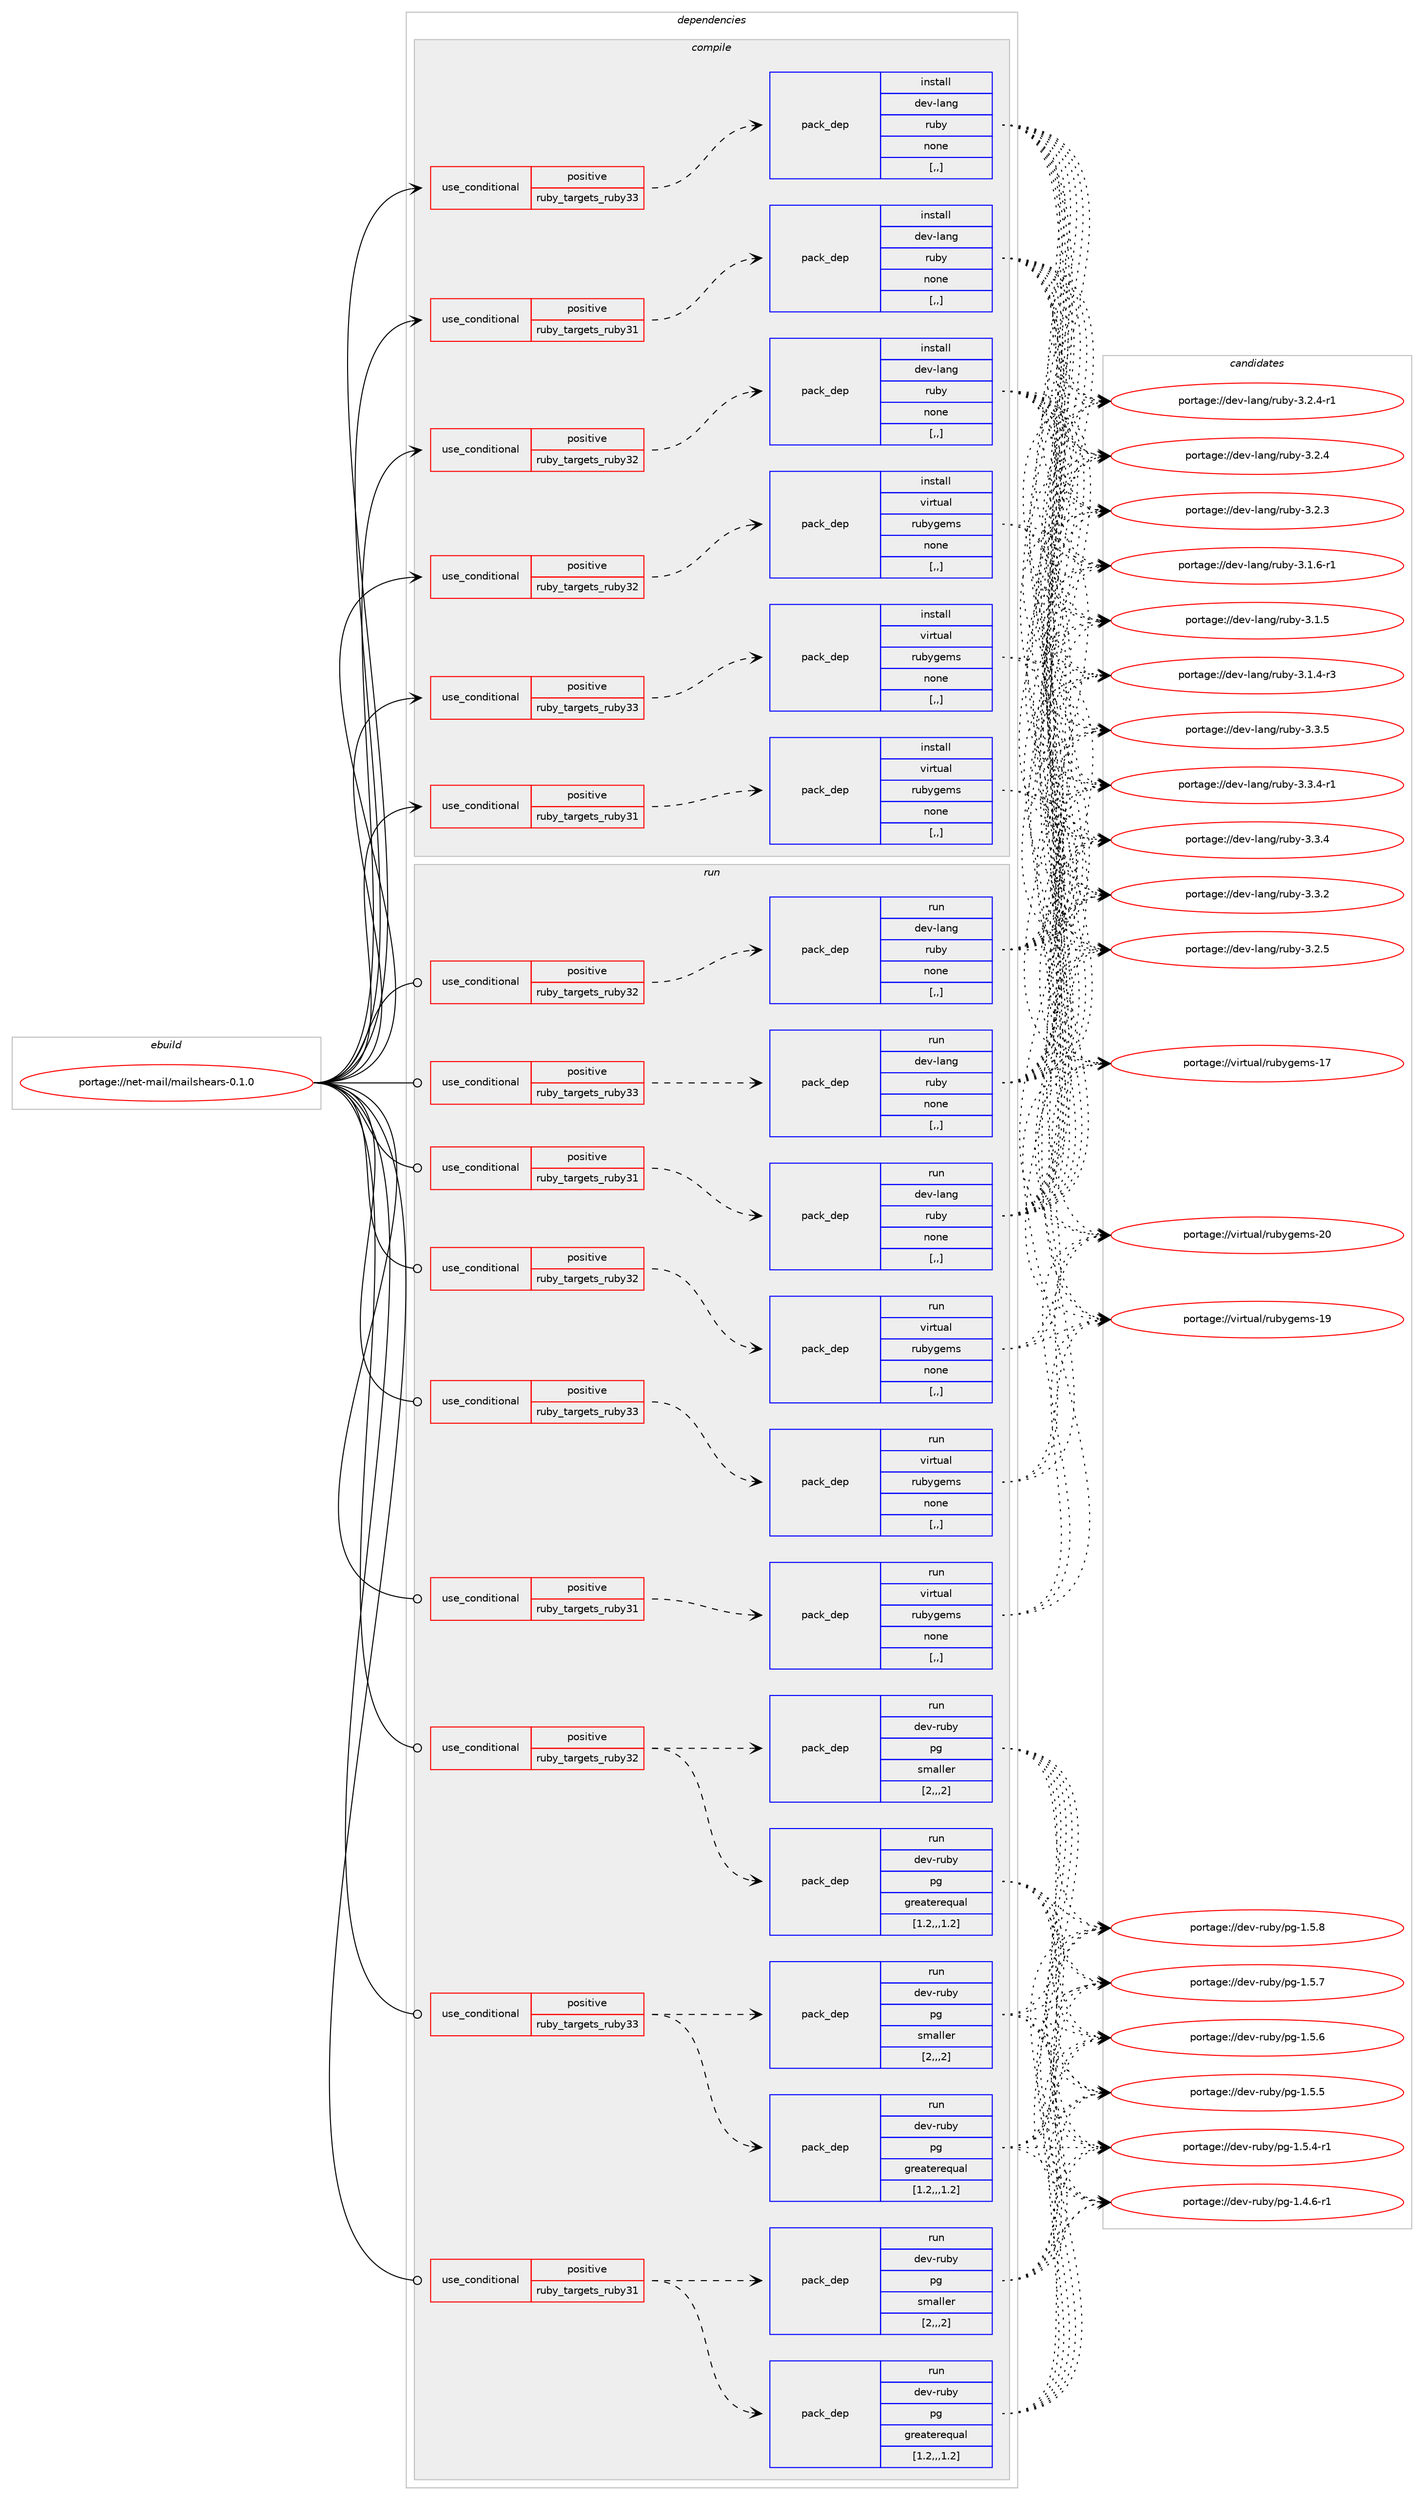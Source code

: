 digraph prolog {

# *************
# Graph options
# *************

newrank=true;
concentrate=true;
compound=true;
graph [rankdir=LR,fontname=Helvetica,fontsize=10,ranksep=1.5];#, ranksep=2.5, nodesep=0.2];
edge  [arrowhead=vee];
node  [fontname=Helvetica,fontsize=10];

# **********
# The ebuild
# **********

subgraph cluster_leftcol {
color=gray;
label=<<i>ebuild</i>>;
id [label="portage://net-mail/mailshears-0.1.0", color=red, width=4, href="../net-mail/mailshears-0.1.0.svg"];
}

# ****************
# The dependencies
# ****************

subgraph cluster_midcol {
color=gray;
label=<<i>dependencies</i>>;
subgraph cluster_compile {
fillcolor="#eeeeee";
style=filled;
label=<<i>compile</i>>;
subgraph cond229613 {
dependency876163 [label=<<TABLE BORDER="0" CELLBORDER="1" CELLSPACING="0" CELLPADDING="4"><TR><TD ROWSPAN="3" CELLPADDING="10">use_conditional</TD></TR><TR><TD>positive</TD></TR><TR><TD>ruby_targets_ruby31</TD></TR></TABLE>>, shape=none, color=red];
subgraph pack640117 {
dependency876164 [label=<<TABLE BORDER="0" CELLBORDER="1" CELLSPACING="0" CELLPADDING="4" WIDTH="220"><TR><TD ROWSPAN="6" CELLPADDING="30">pack_dep</TD></TR><TR><TD WIDTH="110">install</TD></TR><TR><TD>dev-lang</TD></TR><TR><TD>ruby</TD></TR><TR><TD>none</TD></TR><TR><TD>[,,]</TD></TR></TABLE>>, shape=none, color=blue];
}
dependency876163:e -> dependency876164:w [weight=20,style="dashed",arrowhead="vee"];
}
id:e -> dependency876163:w [weight=20,style="solid",arrowhead="vee"];
subgraph cond229614 {
dependency876165 [label=<<TABLE BORDER="0" CELLBORDER="1" CELLSPACING="0" CELLPADDING="4"><TR><TD ROWSPAN="3" CELLPADDING="10">use_conditional</TD></TR><TR><TD>positive</TD></TR><TR><TD>ruby_targets_ruby31</TD></TR></TABLE>>, shape=none, color=red];
subgraph pack640118 {
dependency876166 [label=<<TABLE BORDER="0" CELLBORDER="1" CELLSPACING="0" CELLPADDING="4" WIDTH="220"><TR><TD ROWSPAN="6" CELLPADDING="30">pack_dep</TD></TR><TR><TD WIDTH="110">install</TD></TR><TR><TD>virtual</TD></TR><TR><TD>rubygems</TD></TR><TR><TD>none</TD></TR><TR><TD>[,,]</TD></TR></TABLE>>, shape=none, color=blue];
}
dependency876165:e -> dependency876166:w [weight=20,style="dashed",arrowhead="vee"];
}
id:e -> dependency876165:w [weight=20,style="solid",arrowhead="vee"];
subgraph cond229615 {
dependency876167 [label=<<TABLE BORDER="0" CELLBORDER="1" CELLSPACING="0" CELLPADDING="4"><TR><TD ROWSPAN="3" CELLPADDING="10">use_conditional</TD></TR><TR><TD>positive</TD></TR><TR><TD>ruby_targets_ruby32</TD></TR></TABLE>>, shape=none, color=red];
subgraph pack640119 {
dependency876168 [label=<<TABLE BORDER="0" CELLBORDER="1" CELLSPACING="0" CELLPADDING="4" WIDTH="220"><TR><TD ROWSPAN="6" CELLPADDING="30">pack_dep</TD></TR><TR><TD WIDTH="110">install</TD></TR><TR><TD>dev-lang</TD></TR><TR><TD>ruby</TD></TR><TR><TD>none</TD></TR><TR><TD>[,,]</TD></TR></TABLE>>, shape=none, color=blue];
}
dependency876167:e -> dependency876168:w [weight=20,style="dashed",arrowhead="vee"];
}
id:e -> dependency876167:w [weight=20,style="solid",arrowhead="vee"];
subgraph cond229616 {
dependency876169 [label=<<TABLE BORDER="0" CELLBORDER="1" CELLSPACING="0" CELLPADDING="4"><TR><TD ROWSPAN="3" CELLPADDING="10">use_conditional</TD></TR><TR><TD>positive</TD></TR><TR><TD>ruby_targets_ruby32</TD></TR></TABLE>>, shape=none, color=red];
subgraph pack640120 {
dependency876170 [label=<<TABLE BORDER="0" CELLBORDER="1" CELLSPACING="0" CELLPADDING="4" WIDTH="220"><TR><TD ROWSPAN="6" CELLPADDING="30">pack_dep</TD></TR><TR><TD WIDTH="110">install</TD></TR><TR><TD>virtual</TD></TR><TR><TD>rubygems</TD></TR><TR><TD>none</TD></TR><TR><TD>[,,]</TD></TR></TABLE>>, shape=none, color=blue];
}
dependency876169:e -> dependency876170:w [weight=20,style="dashed",arrowhead="vee"];
}
id:e -> dependency876169:w [weight=20,style="solid",arrowhead="vee"];
subgraph cond229617 {
dependency876171 [label=<<TABLE BORDER="0" CELLBORDER="1" CELLSPACING="0" CELLPADDING="4"><TR><TD ROWSPAN="3" CELLPADDING="10">use_conditional</TD></TR><TR><TD>positive</TD></TR><TR><TD>ruby_targets_ruby33</TD></TR></TABLE>>, shape=none, color=red];
subgraph pack640121 {
dependency876172 [label=<<TABLE BORDER="0" CELLBORDER="1" CELLSPACING="0" CELLPADDING="4" WIDTH="220"><TR><TD ROWSPAN="6" CELLPADDING="30">pack_dep</TD></TR><TR><TD WIDTH="110">install</TD></TR><TR><TD>dev-lang</TD></TR><TR><TD>ruby</TD></TR><TR><TD>none</TD></TR><TR><TD>[,,]</TD></TR></TABLE>>, shape=none, color=blue];
}
dependency876171:e -> dependency876172:w [weight=20,style="dashed",arrowhead="vee"];
}
id:e -> dependency876171:w [weight=20,style="solid",arrowhead="vee"];
subgraph cond229618 {
dependency876173 [label=<<TABLE BORDER="0" CELLBORDER="1" CELLSPACING="0" CELLPADDING="4"><TR><TD ROWSPAN="3" CELLPADDING="10">use_conditional</TD></TR><TR><TD>positive</TD></TR><TR><TD>ruby_targets_ruby33</TD></TR></TABLE>>, shape=none, color=red];
subgraph pack640122 {
dependency876174 [label=<<TABLE BORDER="0" CELLBORDER="1" CELLSPACING="0" CELLPADDING="4" WIDTH="220"><TR><TD ROWSPAN="6" CELLPADDING="30">pack_dep</TD></TR><TR><TD WIDTH="110">install</TD></TR><TR><TD>virtual</TD></TR><TR><TD>rubygems</TD></TR><TR><TD>none</TD></TR><TR><TD>[,,]</TD></TR></TABLE>>, shape=none, color=blue];
}
dependency876173:e -> dependency876174:w [weight=20,style="dashed",arrowhead="vee"];
}
id:e -> dependency876173:w [weight=20,style="solid",arrowhead="vee"];
}
subgraph cluster_compileandrun {
fillcolor="#eeeeee";
style=filled;
label=<<i>compile and run</i>>;
}
subgraph cluster_run {
fillcolor="#eeeeee";
style=filled;
label=<<i>run</i>>;
subgraph cond229619 {
dependency876175 [label=<<TABLE BORDER="0" CELLBORDER="1" CELLSPACING="0" CELLPADDING="4"><TR><TD ROWSPAN="3" CELLPADDING="10">use_conditional</TD></TR><TR><TD>positive</TD></TR><TR><TD>ruby_targets_ruby31</TD></TR></TABLE>>, shape=none, color=red];
subgraph pack640123 {
dependency876176 [label=<<TABLE BORDER="0" CELLBORDER="1" CELLSPACING="0" CELLPADDING="4" WIDTH="220"><TR><TD ROWSPAN="6" CELLPADDING="30">pack_dep</TD></TR><TR><TD WIDTH="110">run</TD></TR><TR><TD>dev-lang</TD></TR><TR><TD>ruby</TD></TR><TR><TD>none</TD></TR><TR><TD>[,,]</TD></TR></TABLE>>, shape=none, color=blue];
}
dependency876175:e -> dependency876176:w [weight=20,style="dashed",arrowhead="vee"];
}
id:e -> dependency876175:w [weight=20,style="solid",arrowhead="odot"];
subgraph cond229620 {
dependency876177 [label=<<TABLE BORDER="0" CELLBORDER="1" CELLSPACING="0" CELLPADDING="4"><TR><TD ROWSPAN="3" CELLPADDING="10">use_conditional</TD></TR><TR><TD>positive</TD></TR><TR><TD>ruby_targets_ruby31</TD></TR></TABLE>>, shape=none, color=red];
subgraph pack640124 {
dependency876178 [label=<<TABLE BORDER="0" CELLBORDER="1" CELLSPACING="0" CELLPADDING="4" WIDTH="220"><TR><TD ROWSPAN="6" CELLPADDING="30">pack_dep</TD></TR><TR><TD WIDTH="110">run</TD></TR><TR><TD>dev-ruby</TD></TR><TR><TD>pg</TD></TR><TR><TD>greaterequal</TD></TR><TR><TD>[1.2,,,1.2]</TD></TR></TABLE>>, shape=none, color=blue];
}
dependency876177:e -> dependency876178:w [weight=20,style="dashed",arrowhead="vee"];
subgraph pack640125 {
dependency876179 [label=<<TABLE BORDER="0" CELLBORDER="1" CELLSPACING="0" CELLPADDING="4" WIDTH="220"><TR><TD ROWSPAN="6" CELLPADDING="30">pack_dep</TD></TR><TR><TD WIDTH="110">run</TD></TR><TR><TD>dev-ruby</TD></TR><TR><TD>pg</TD></TR><TR><TD>smaller</TD></TR><TR><TD>[2,,,2]</TD></TR></TABLE>>, shape=none, color=blue];
}
dependency876177:e -> dependency876179:w [weight=20,style="dashed",arrowhead="vee"];
}
id:e -> dependency876177:w [weight=20,style="solid",arrowhead="odot"];
subgraph cond229621 {
dependency876180 [label=<<TABLE BORDER="0" CELLBORDER="1" CELLSPACING="0" CELLPADDING="4"><TR><TD ROWSPAN="3" CELLPADDING="10">use_conditional</TD></TR><TR><TD>positive</TD></TR><TR><TD>ruby_targets_ruby31</TD></TR></TABLE>>, shape=none, color=red];
subgraph pack640126 {
dependency876181 [label=<<TABLE BORDER="0" CELLBORDER="1" CELLSPACING="0" CELLPADDING="4" WIDTH="220"><TR><TD ROWSPAN="6" CELLPADDING="30">pack_dep</TD></TR><TR><TD WIDTH="110">run</TD></TR><TR><TD>virtual</TD></TR><TR><TD>rubygems</TD></TR><TR><TD>none</TD></TR><TR><TD>[,,]</TD></TR></TABLE>>, shape=none, color=blue];
}
dependency876180:e -> dependency876181:w [weight=20,style="dashed",arrowhead="vee"];
}
id:e -> dependency876180:w [weight=20,style="solid",arrowhead="odot"];
subgraph cond229622 {
dependency876182 [label=<<TABLE BORDER="0" CELLBORDER="1" CELLSPACING="0" CELLPADDING="4"><TR><TD ROWSPAN="3" CELLPADDING="10">use_conditional</TD></TR><TR><TD>positive</TD></TR><TR><TD>ruby_targets_ruby32</TD></TR></TABLE>>, shape=none, color=red];
subgraph pack640127 {
dependency876183 [label=<<TABLE BORDER="0" CELLBORDER="1" CELLSPACING="0" CELLPADDING="4" WIDTH="220"><TR><TD ROWSPAN="6" CELLPADDING="30">pack_dep</TD></TR><TR><TD WIDTH="110">run</TD></TR><TR><TD>dev-lang</TD></TR><TR><TD>ruby</TD></TR><TR><TD>none</TD></TR><TR><TD>[,,]</TD></TR></TABLE>>, shape=none, color=blue];
}
dependency876182:e -> dependency876183:w [weight=20,style="dashed",arrowhead="vee"];
}
id:e -> dependency876182:w [weight=20,style="solid",arrowhead="odot"];
subgraph cond229623 {
dependency876184 [label=<<TABLE BORDER="0" CELLBORDER="1" CELLSPACING="0" CELLPADDING="4"><TR><TD ROWSPAN="3" CELLPADDING="10">use_conditional</TD></TR><TR><TD>positive</TD></TR><TR><TD>ruby_targets_ruby32</TD></TR></TABLE>>, shape=none, color=red];
subgraph pack640128 {
dependency876185 [label=<<TABLE BORDER="0" CELLBORDER="1" CELLSPACING="0" CELLPADDING="4" WIDTH="220"><TR><TD ROWSPAN="6" CELLPADDING="30">pack_dep</TD></TR><TR><TD WIDTH="110">run</TD></TR><TR><TD>dev-ruby</TD></TR><TR><TD>pg</TD></TR><TR><TD>greaterequal</TD></TR><TR><TD>[1.2,,,1.2]</TD></TR></TABLE>>, shape=none, color=blue];
}
dependency876184:e -> dependency876185:w [weight=20,style="dashed",arrowhead="vee"];
subgraph pack640129 {
dependency876186 [label=<<TABLE BORDER="0" CELLBORDER="1" CELLSPACING="0" CELLPADDING="4" WIDTH="220"><TR><TD ROWSPAN="6" CELLPADDING="30">pack_dep</TD></TR><TR><TD WIDTH="110">run</TD></TR><TR><TD>dev-ruby</TD></TR><TR><TD>pg</TD></TR><TR><TD>smaller</TD></TR><TR><TD>[2,,,2]</TD></TR></TABLE>>, shape=none, color=blue];
}
dependency876184:e -> dependency876186:w [weight=20,style="dashed",arrowhead="vee"];
}
id:e -> dependency876184:w [weight=20,style="solid",arrowhead="odot"];
subgraph cond229624 {
dependency876187 [label=<<TABLE BORDER="0" CELLBORDER="1" CELLSPACING="0" CELLPADDING="4"><TR><TD ROWSPAN="3" CELLPADDING="10">use_conditional</TD></TR><TR><TD>positive</TD></TR><TR><TD>ruby_targets_ruby32</TD></TR></TABLE>>, shape=none, color=red];
subgraph pack640130 {
dependency876188 [label=<<TABLE BORDER="0" CELLBORDER="1" CELLSPACING="0" CELLPADDING="4" WIDTH="220"><TR><TD ROWSPAN="6" CELLPADDING="30">pack_dep</TD></TR><TR><TD WIDTH="110">run</TD></TR><TR><TD>virtual</TD></TR><TR><TD>rubygems</TD></TR><TR><TD>none</TD></TR><TR><TD>[,,]</TD></TR></TABLE>>, shape=none, color=blue];
}
dependency876187:e -> dependency876188:w [weight=20,style="dashed",arrowhead="vee"];
}
id:e -> dependency876187:w [weight=20,style="solid",arrowhead="odot"];
subgraph cond229625 {
dependency876189 [label=<<TABLE BORDER="0" CELLBORDER="1" CELLSPACING="0" CELLPADDING="4"><TR><TD ROWSPAN="3" CELLPADDING="10">use_conditional</TD></TR><TR><TD>positive</TD></TR><TR><TD>ruby_targets_ruby33</TD></TR></TABLE>>, shape=none, color=red];
subgraph pack640131 {
dependency876190 [label=<<TABLE BORDER="0" CELLBORDER="1" CELLSPACING="0" CELLPADDING="4" WIDTH="220"><TR><TD ROWSPAN="6" CELLPADDING="30">pack_dep</TD></TR><TR><TD WIDTH="110">run</TD></TR><TR><TD>dev-lang</TD></TR><TR><TD>ruby</TD></TR><TR><TD>none</TD></TR><TR><TD>[,,]</TD></TR></TABLE>>, shape=none, color=blue];
}
dependency876189:e -> dependency876190:w [weight=20,style="dashed",arrowhead="vee"];
}
id:e -> dependency876189:w [weight=20,style="solid",arrowhead="odot"];
subgraph cond229626 {
dependency876191 [label=<<TABLE BORDER="0" CELLBORDER="1" CELLSPACING="0" CELLPADDING="4"><TR><TD ROWSPAN="3" CELLPADDING="10">use_conditional</TD></TR><TR><TD>positive</TD></TR><TR><TD>ruby_targets_ruby33</TD></TR></TABLE>>, shape=none, color=red];
subgraph pack640132 {
dependency876192 [label=<<TABLE BORDER="0" CELLBORDER="1" CELLSPACING="0" CELLPADDING="4" WIDTH="220"><TR><TD ROWSPAN="6" CELLPADDING="30">pack_dep</TD></TR><TR><TD WIDTH="110">run</TD></TR><TR><TD>dev-ruby</TD></TR><TR><TD>pg</TD></TR><TR><TD>greaterequal</TD></TR><TR><TD>[1.2,,,1.2]</TD></TR></TABLE>>, shape=none, color=blue];
}
dependency876191:e -> dependency876192:w [weight=20,style="dashed",arrowhead="vee"];
subgraph pack640133 {
dependency876193 [label=<<TABLE BORDER="0" CELLBORDER="1" CELLSPACING="0" CELLPADDING="4" WIDTH="220"><TR><TD ROWSPAN="6" CELLPADDING="30">pack_dep</TD></TR><TR><TD WIDTH="110">run</TD></TR><TR><TD>dev-ruby</TD></TR><TR><TD>pg</TD></TR><TR><TD>smaller</TD></TR><TR><TD>[2,,,2]</TD></TR></TABLE>>, shape=none, color=blue];
}
dependency876191:e -> dependency876193:w [weight=20,style="dashed",arrowhead="vee"];
}
id:e -> dependency876191:w [weight=20,style="solid",arrowhead="odot"];
subgraph cond229627 {
dependency876194 [label=<<TABLE BORDER="0" CELLBORDER="1" CELLSPACING="0" CELLPADDING="4"><TR><TD ROWSPAN="3" CELLPADDING="10">use_conditional</TD></TR><TR><TD>positive</TD></TR><TR><TD>ruby_targets_ruby33</TD></TR></TABLE>>, shape=none, color=red];
subgraph pack640134 {
dependency876195 [label=<<TABLE BORDER="0" CELLBORDER="1" CELLSPACING="0" CELLPADDING="4" WIDTH="220"><TR><TD ROWSPAN="6" CELLPADDING="30">pack_dep</TD></TR><TR><TD WIDTH="110">run</TD></TR><TR><TD>virtual</TD></TR><TR><TD>rubygems</TD></TR><TR><TD>none</TD></TR><TR><TD>[,,]</TD></TR></TABLE>>, shape=none, color=blue];
}
dependency876194:e -> dependency876195:w [weight=20,style="dashed",arrowhead="vee"];
}
id:e -> dependency876194:w [weight=20,style="solid",arrowhead="odot"];
}
}

# **************
# The candidates
# **************

subgraph cluster_choices {
rank=same;
color=gray;
label=<<i>candidates</i>>;

subgraph choice640117 {
color=black;
nodesep=1;
choice10010111845108971101034711411798121455146514653 [label="portage://dev-lang/ruby-3.3.5", color=red, width=4,href="../dev-lang/ruby-3.3.5.svg"];
choice100101118451089711010347114117981214551465146524511449 [label="portage://dev-lang/ruby-3.3.4-r1", color=red, width=4,href="../dev-lang/ruby-3.3.4-r1.svg"];
choice10010111845108971101034711411798121455146514652 [label="portage://dev-lang/ruby-3.3.4", color=red, width=4,href="../dev-lang/ruby-3.3.4.svg"];
choice10010111845108971101034711411798121455146514650 [label="portage://dev-lang/ruby-3.3.2", color=red, width=4,href="../dev-lang/ruby-3.3.2.svg"];
choice10010111845108971101034711411798121455146504653 [label="portage://dev-lang/ruby-3.2.5", color=red, width=4,href="../dev-lang/ruby-3.2.5.svg"];
choice100101118451089711010347114117981214551465046524511449 [label="portage://dev-lang/ruby-3.2.4-r1", color=red, width=4,href="../dev-lang/ruby-3.2.4-r1.svg"];
choice10010111845108971101034711411798121455146504652 [label="portage://dev-lang/ruby-3.2.4", color=red, width=4,href="../dev-lang/ruby-3.2.4.svg"];
choice10010111845108971101034711411798121455146504651 [label="portage://dev-lang/ruby-3.2.3", color=red, width=4,href="../dev-lang/ruby-3.2.3.svg"];
choice100101118451089711010347114117981214551464946544511449 [label="portage://dev-lang/ruby-3.1.6-r1", color=red, width=4,href="../dev-lang/ruby-3.1.6-r1.svg"];
choice10010111845108971101034711411798121455146494653 [label="portage://dev-lang/ruby-3.1.5", color=red, width=4,href="../dev-lang/ruby-3.1.5.svg"];
choice100101118451089711010347114117981214551464946524511451 [label="portage://dev-lang/ruby-3.1.4-r3", color=red, width=4,href="../dev-lang/ruby-3.1.4-r3.svg"];
dependency876164:e -> choice10010111845108971101034711411798121455146514653:w [style=dotted,weight="100"];
dependency876164:e -> choice100101118451089711010347114117981214551465146524511449:w [style=dotted,weight="100"];
dependency876164:e -> choice10010111845108971101034711411798121455146514652:w [style=dotted,weight="100"];
dependency876164:e -> choice10010111845108971101034711411798121455146514650:w [style=dotted,weight="100"];
dependency876164:e -> choice10010111845108971101034711411798121455146504653:w [style=dotted,weight="100"];
dependency876164:e -> choice100101118451089711010347114117981214551465046524511449:w [style=dotted,weight="100"];
dependency876164:e -> choice10010111845108971101034711411798121455146504652:w [style=dotted,weight="100"];
dependency876164:e -> choice10010111845108971101034711411798121455146504651:w [style=dotted,weight="100"];
dependency876164:e -> choice100101118451089711010347114117981214551464946544511449:w [style=dotted,weight="100"];
dependency876164:e -> choice10010111845108971101034711411798121455146494653:w [style=dotted,weight="100"];
dependency876164:e -> choice100101118451089711010347114117981214551464946524511451:w [style=dotted,weight="100"];
}
subgraph choice640118 {
color=black;
nodesep=1;
choice118105114116117971084711411798121103101109115455048 [label="portage://virtual/rubygems-20", color=red, width=4,href="../virtual/rubygems-20.svg"];
choice118105114116117971084711411798121103101109115454957 [label="portage://virtual/rubygems-19", color=red, width=4,href="../virtual/rubygems-19.svg"];
choice118105114116117971084711411798121103101109115454955 [label="portage://virtual/rubygems-17", color=red, width=4,href="../virtual/rubygems-17.svg"];
dependency876166:e -> choice118105114116117971084711411798121103101109115455048:w [style=dotted,weight="100"];
dependency876166:e -> choice118105114116117971084711411798121103101109115454957:w [style=dotted,weight="100"];
dependency876166:e -> choice118105114116117971084711411798121103101109115454955:w [style=dotted,weight="100"];
}
subgraph choice640119 {
color=black;
nodesep=1;
choice10010111845108971101034711411798121455146514653 [label="portage://dev-lang/ruby-3.3.5", color=red, width=4,href="../dev-lang/ruby-3.3.5.svg"];
choice100101118451089711010347114117981214551465146524511449 [label="portage://dev-lang/ruby-3.3.4-r1", color=red, width=4,href="../dev-lang/ruby-3.3.4-r1.svg"];
choice10010111845108971101034711411798121455146514652 [label="portage://dev-lang/ruby-3.3.4", color=red, width=4,href="../dev-lang/ruby-3.3.4.svg"];
choice10010111845108971101034711411798121455146514650 [label="portage://dev-lang/ruby-3.3.2", color=red, width=4,href="../dev-lang/ruby-3.3.2.svg"];
choice10010111845108971101034711411798121455146504653 [label="portage://dev-lang/ruby-3.2.5", color=red, width=4,href="../dev-lang/ruby-3.2.5.svg"];
choice100101118451089711010347114117981214551465046524511449 [label="portage://dev-lang/ruby-3.2.4-r1", color=red, width=4,href="../dev-lang/ruby-3.2.4-r1.svg"];
choice10010111845108971101034711411798121455146504652 [label="portage://dev-lang/ruby-3.2.4", color=red, width=4,href="../dev-lang/ruby-3.2.4.svg"];
choice10010111845108971101034711411798121455146504651 [label="portage://dev-lang/ruby-3.2.3", color=red, width=4,href="../dev-lang/ruby-3.2.3.svg"];
choice100101118451089711010347114117981214551464946544511449 [label="portage://dev-lang/ruby-3.1.6-r1", color=red, width=4,href="../dev-lang/ruby-3.1.6-r1.svg"];
choice10010111845108971101034711411798121455146494653 [label="portage://dev-lang/ruby-3.1.5", color=red, width=4,href="../dev-lang/ruby-3.1.5.svg"];
choice100101118451089711010347114117981214551464946524511451 [label="portage://dev-lang/ruby-3.1.4-r3", color=red, width=4,href="../dev-lang/ruby-3.1.4-r3.svg"];
dependency876168:e -> choice10010111845108971101034711411798121455146514653:w [style=dotted,weight="100"];
dependency876168:e -> choice100101118451089711010347114117981214551465146524511449:w [style=dotted,weight="100"];
dependency876168:e -> choice10010111845108971101034711411798121455146514652:w [style=dotted,weight="100"];
dependency876168:e -> choice10010111845108971101034711411798121455146514650:w [style=dotted,weight="100"];
dependency876168:e -> choice10010111845108971101034711411798121455146504653:w [style=dotted,weight="100"];
dependency876168:e -> choice100101118451089711010347114117981214551465046524511449:w [style=dotted,weight="100"];
dependency876168:e -> choice10010111845108971101034711411798121455146504652:w [style=dotted,weight="100"];
dependency876168:e -> choice10010111845108971101034711411798121455146504651:w [style=dotted,weight="100"];
dependency876168:e -> choice100101118451089711010347114117981214551464946544511449:w [style=dotted,weight="100"];
dependency876168:e -> choice10010111845108971101034711411798121455146494653:w [style=dotted,weight="100"];
dependency876168:e -> choice100101118451089711010347114117981214551464946524511451:w [style=dotted,weight="100"];
}
subgraph choice640120 {
color=black;
nodesep=1;
choice118105114116117971084711411798121103101109115455048 [label="portage://virtual/rubygems-20", color=red, width=4,href="../virtual/rubygems-20.svg"];
choice118105114116117971084711411798121103101109115454957 [label="portage://virtual/rubygems-19", color=red, width=4,href="../virtual/rubygems-19.svg"];
choice118105114116117971084711411798121103101109115454955 [label="portage://virtual/rubygems-17", color=red, width=4,href="../virtual/rubygems-17.svg"];
dependency876170:e -> choice118105114116117971084711411798121103101109115455048:w [style=dotted,weight="100"];
dependency876170:e -> choice118105114116117971084711411798121103101109115454957:w [style=dotted,weight="100"];
dependency876170:e -> choice118105114116117971084711411798121103101109115454955:w [style=dotted,weight="100"];
}
subgraph choice640121 {
color=black;
nodesep=1;
choice10010111845108971101034711411798121455146514653 [label="portage://dev-lang/ruby-3.3.5", color=red, width=4,href="../dev-lang/ruby-3.3.5.svg"];
choice100101118451089711010347114117981214551465146524511449 [label="portage://dev-lang/ruby-3.3.4-r1", color=red, width=4,href="../dev-lang/ruby-3.3.4-r1.svg"];
choice10010111845108971101034711411798121455146514652 [label="portage://dev-lang/ruby-3.3.4", color=red, width=4,href="../dev-lang/ruby-3.3.4.svg"];
choice10010111845108971101034711411798121455146514650 [label="portage://dev-lang/ruby-3.3.2", color=red, width=4,href="../dev-lang/ruby-3.3.2.svg"];
choice10010111845108971101034711411798121455146504653 [label="portage://dev-lang/ruby-3.2.5", color=red, width=4,href="../dev-lang/ruby-3.2.5.svg"];
choice100101118451089711010347114117981214551465046524511449 [label="portage://dev-lang/ruby-3.2.4-r1", color=red, width=4,href="../dev-lang/ruby-3.2.4-r1.svg"];
choice10010111845108971101034711411798121455146504652 [label="portage://dev-lang/ruby-3.2.4", color=red, width=4,href="../dev-lang/ruby-3.2.4.svg"];
choice10010111845108971101034711411798121455146504651 [label="portage://dev-lang/ruby-3.2.3", color=red, width=4,href="../dev-lang/ruby-3.2.3.svg"];
choice100101118451089711010347114117981214551464946544511449 [label="portage://dev-lang/ruby-3.1.6-r1", color=red, width=4,href="../dev-lang/ruby-3.1.6-r1.svg"];
choice10010111845108971101034711411798121455146494653 [label="portage://dev-lang/ruby-3.1.5", color=red, width=4,href="../dev-lang/ruby-3.1.5.svg"];
choice100101118451089711010347114117981214551464946524511451 [label="portage://dev-lang/ruby-3.1.4-r3", color=red, width=4,href="../dev-lang/ruby-3.1.4-r3.svg"];
dependency876172:e -> choice10010111845108971101034711411798121455146514653:w [style=dotted,weight="100"];
dependency876172:e -> choice100101118451089711010347114117981214551465146524511449:w [style=dotted,weight="100"];
dependency876172:e -> choice10010111845108971101034711411798121455146514652:w [style=dotted,weight="100"];
dependency876172:e -> choice10010111845108971101034711411798121455146514650:w [style=dotted,weight="100"];
dependency876172:e -> choice10010111845108971101034711411798121455146504653:w [style=dotted,weight="100"];
dependency876172:e -> choice100101118451089711010347114117981214551465046524511449:w [style=dotted,weight="100"];
dependency876172:e -> choice10010111845108971101034711411798121455146504652:w [style=dotted,weight="100"];
dependency876172:e -> choice10010111845108971101034711411798121455146504651:w [style=dotted,weight="100"];
dependency876172:e -> choice100101118451089711010347114117981214551464946544511449:w [style=dotted,weight="100"];
dependency876172:e -> choice10010111845108971101034711411798121455146494653:w [style=dotted,weight="100"];
dependency876172:e -> choice100101118451089711010347114117981214551464946524511451:w [style=dotted,weight="100"];
}
subgraph choice640122 {
color=black;
nodesep=1;
choice118105114116117971084711411798121103101109115455048 [label="portage://virtual/rubygems-20", color=red, width=4,href="../virtual/rubygems-20.svg"];
choice118105114116117971084711411798121103101109115454957 [label="portage://virtual/rubygems-19", color=red, width=4,href="../virtual/rubygems-19.svg"];
choice118105114116117971084711411798121103101109115454955 [label="portage://virtual/rubygems-17", color=red, width=4,href="../virtual/rubygems-17.svg"];
dependency876174:e -> choice118105114116117971084711411798121103101109115455048:w [style=dotted,weight="100"];
dependency876174:e -> choice118105114116117971084711411798121103101109115454957:w [style=dotted,weight="100"];
dependency876174:e -> choice118105114116117971084711411798121103101109115454955:w [style=dotted,weight="100"];
}
subgraph choice640123 {
color=black;
nodesep=1;
choice10010111845108971101034711411798121455146514653 [label="portage://dev-lang/ruby-3.3.5", color=red, width=4,href="../dev-lang/ruby-3.3.5.svg"];
choice100101118451089711010347114117981214551465146524511449 [label="portage://dev-lang/ruby-3.3.4-r1", color=red, width=4,href="../dev-lang/ruby-3.3.4-r1.svg"];
choice10010111845108971101034711411798121455146514652 [label="portage://dev-lang/ruby-3.3.4", color=red, width=4,href="../dev-lang/ruby-3.3.4.svg"];
choice10010111845108971101034711411798121455146514650 [label="portage://dev-lang/ruby-3.3.2", color=red, width=4,href="../dev-lang/ruby-3.3.2.svg"];
choice10010111845108971101034711411798121455146504653 [label="portage://dev-lang/ruby-3.2.5", color=red, width=4,href="../dev-lang/ruby-3.2.5.svg"];
choice100101118451089711010347114117981214551465046524511449 [label="portage://dev-lang/ruby-3.2.4-r1", color=red, width=4,href="../dev-lang/ruby-3.2.4-r1.svg"];
choice10010111845108971101034711411798121455146504652 [label="portage://dev-lang/ruby-3.2.4", color=red, width=4,href="../dev-lang/ruby-3.2.4.svg"];
choice10010111845108971101034711411798121455146504651 [label="portage://dev-lang/ruby-3.2.3", color=red, width=4,href="../dev-lang/ruby-3.2.3.svg"];
choice100101118451089711010347114117981214551464946544511449 [label="portage://dev-lang/ruby-3.1.6-r1", color=red, width=4,href="../dev-lang/ruby-3.1.6-r1.svg"];
choice10010111845108971101034711411798121455146494653 [label="portage://dev-lang/ruby-3.1.5", color=red, width=4,href="../dev-lang/ruby-3.1.5.svg"];
choice100101118451089711010347114117981214551464946524511451 [label="portage://dev-lang/ruby-3.1.4-r3", color=red, width=4,href="../dev-lang/ruby-3.1.4-r3.svg"];
dependency876176:e -> choice10010111845108971101034711411798121455146514653:w [style=dotted,weight="100"];
dependency876176:e -> choice100101118451089711010347114117981214551465146524511449:w [style=dotted,weight="100"];
dependency876176:e -> choice10010111845108971101034711411798121455146514652:w [style=dotted,weight="100"];
dependency876176:e -> choice10010111845108971101034711411798121455146514650:w [style=dotted,weight="100"];
dependency876176:e -> choice10010111845108971101034711411798121455146504653:w [style=dotted,weight="100"];
dependency876176:e -> choice100101118451089711010347114117981214551465046524511449:w [style=dotted,weight="100"];
dependency876176:e -> choice10010111845108971101034711411798121455146504652:w [style=dotted,weight="100"];
dependency876176:e -> choice10010111845108971101034711411798121455146504651:w [style=dotted,weight="100"];
dependency876176:e -> choice100101118451089711010347114117981214551464946544511449:w [style=dotted,weight="100"];
dependency876176:e -> choice10010111845108971101034711411798121455146494653:w [style=dotted,weight="100"];
dependency876176:e -> choice100101118451089711010347114117981214551464946524511451:w [style=dotted,weight="100"];
}
subgraph choice640124 {
color=black;
nodesep=1;
choice100101118451141179812147112103454946534656 [label="portage://dev-ruby/pg-1.5.8", color=red, width=4,href="../dev-ruby/pg-1.5.8.svg"];
choice100101118451141179812147112103454946534655 [label="portage://dev-ruby/pg-1.5.7", color=red, width=4,href="../dev-ruby/pg-1.5.7.svg"];
choice100101118451141179812147112103454946534654 [label="portage://dev-ruby/pg-1.5.6", color=red, width=4,href="../dev-ruby/pg-1.5.6.svg"];
choice100101118451141179812147112103454946534653 [label="portage://dev-ruby/pg-1.5.5", color=red, width=4,href="../dev-ruby/pg-1.5.5.svg"];
choice1001011184511411798121471121034549465346524511449 [label="portage://dev-ruby/pg-1.5.4-r1", color=red, width=4,href="../dev-ruby/pg-1.5.4-r1.svg"];
choice1001011184511411798121471121034549465246544511449 [label="portage://dev-ruby/pg-1.4.6-r1", color=red, width=4,href="../dev-ruby/pg-1.4.6-r1.svg"];
dependency876178:e -> choice100101118451141179812147112103454946534656:w [style=dotted,weight="100"];
dependency876178:e -> choice100101118451141179812147112103454946534655:w [style=dotted,weight="100"];
dependency876178:e -> choice100101118451141179812147112103454946534654:w [style=dotted,weight="100"];
dependency876178:e -> choice100101118451141179812147112103454946534653:w [style=dotted,weight="100"];
dependency876178:e -> choice1001011184511411798121471121034549465346524511449:w [style=dotted,weight="100"];
dependency876178:e -> choice1001011184511411798121471121034549465246544511449:w [style=dotted,weight="100"];
}
subgraph choice640125 {
color=black;
nodesep=1;
choice100101118451141179812147112103454946534656 [label="portage://dev-ruby/pg-1.5.8", color=red, width=4,href="../dev-ruby/pg-1.5.8.svg"];
choice100101118451141179812147112103454946534655 [label="portage://dev-ruby/pg-1.5.7", color=red, width=4,href="../dev-ruby/pg-1.5.7.svg"];
choice100101118451141179812147112103454946534654 [label="portage://dev-ruby/pg-1.5.6", color=red, width=4,href="../dev-ruby/pg-1.5.6.svg"];
choice100101118451141179812147112103454946534653 [label="portage://dev-ruby/pg-1.5.5", color=red, width=4,href="../dev-ruby/pg-1.5.5.svg"];
choice1001011184511411798121471121034549465346524511449 [label="portage://dev-ruby/pg-1.5.4-r1", color=red, width=4,href="../dev-ruby/pg-1.5.4-r1.svg"];
choice1001011184511411798121471121034549465246544511449 [label="portage://dev-ruby/pg-1.4.6-r1", color=red, width=4,href="../dev-ruby/pg-1.4.6-r1.svg"];
dependency876179:e -> choice100101118451141179812147112103454946534656:w [style=dotted,weight="100"];
dependency876179:e -> choice100101118451141179812147112103454946534655:w [style=dotted,weight="100"];
dependency876179:e -> choice100101118451141179812147112103454946534654:w [style=dotted,weight="100"];
dependency876179:e -> choice100101118451141179812147112103454946534653:w [style=dotted,weight="100"];
dependency876179:e -> choice1001011184511411798121471121034549465346524511449:w [style=dotted,weight="100"];
dependency876179:e -> choice1001011184511411798121471121034549465246544511449:w [style=dotted,weight="100"];
}
subgraph choice640126 {
color=black;
nodesep=1;
choice118105114116117971084711411798121103101109115455048 [label="portage://virtual/rubygems-20", color=red, width=4,href="../virtual/rubygems-20.svg"];
choice118105114116117971084711411798121103101109115454957 [label="portage://virtual/rubygems-19", color=red, width=4,href="../virtual/rubygems-19.svg"];
choice118105114116117971084711411798121103101109115454955 [label="portage://virtual/rubygems-17", color=red, width=4,href="../virtual/rubygems-17.svg"];
dependency876181:e -> choice118105114116117971084711411798121103101109115455048:w [style=dotted,weight="100"];
dependency876181:e -> choice118105114116117971084711411798121103101109115454957:w [style=dotted,weight="100"];
dependency876181:e -> choice118105114116117971084711411798121103101109115454955:w [style=dotted,weight="100"];
}
subgraph choice640127 {
color=black;
nodesep=1;
choice10010111845108971101034711411798121455146514653 [label="portage://dev-lang/ruby-3.3.5", color=red, width=4,href="../dev-lang/ruby-3.3.5.svg"];
choice100101118451089711010347114117981214551465146524511449 [label="portage://dev-lang/ruby-3.3.4-r1", color=red, width=4,href="../dev-lang/ruby-3.3.4-r1.svg"];
choice10010111845108971101034711411798121455146514652 [label="portage://dev-lang/ruby-3.3.4", color=red, width=4,href="../dev-lang/ruby-3.3.4.svg"];
choice10010111845108971101034711411798121455146514650 [label="portage://dev-lang/ruby-3.3.2", color=red, width=4,href="../dev-lang/ruby-3.3.2.svg"];
choice10010111845108971101034711411798121455146504653 [label="portage://dev-lang/ruby-3.2.5", color=red, width=4,href="../dev-lang/ruby-3.2.5.svg"];
choice100101118451089711010347114117981214551465046524511449 [label="portage://dev-lang/ruby-3.2.4-r1", color=red, width=4,href="../dev-lang/ruby-3.2.4-r1.svg"];
choice10010111845108971101034711411798121455146504652 [label="portage://dev-lang/ruby-3.2.4", color=red, width=4,href="../dev-lang/ruby-3.2.4.svg"];
choice10010111845108971101034711411798121455146504651 [label="portage://dev-lang/ruby-3.2.3", color=red, width=4,href="../dev-lang/ruby-3.2.3.svg"];
choice100101118451089711010347114117981214551464946544511449 [label="portage://dev-lang/ruby-3.1.6-r1", color=red, width=4,href="../dev-lang/ruby-3.1.6-r1.svg"];
choice10010111845108971101034711411798121455146494653 [label="portage://dev-lang/ruby-3.1.5", color=red, width=4,href="../dev-lang/ruby-3.1.5.svg"];
choice100101118451089711010347114117981214551464946524511451 [label="portage://dev-lang/ruby-3.1.4-r3", color=red, width=4,href="../dev-lang/ruby-3.1.4-r3.svg"];
dependency876183:e -> choice10010111845108971101034711411798121455146514653:w [style=dotted,weight="100"];
dependency876183:e -> choice100101118451089711010347114117981214551465146524511449:w [style=dotted,weight="100"];
dependency876183:e -> choice10010111845108971101034711411798121455146514652:w [style=dotted,weight="100"];
dependency876183:e -> choice10010111845108971101034711411798121455146514650:w [style=dotted,weight="100"];
dependency876183:e -> choice10010111845108971101034711411798121455146504653:w [style=dotted,weight="100"];
dependency876183:e -> choice100101118451089711010347114117981214551465046524511449:w [style=dotted,weight="100"];
dependency876183:e -> choice10010111845108971101034711411798121455146504652:w [style=dotted,weight="100"];
dependency876183:e -> choice10010111845108971101034711411798121455146504651:w [style=dotted,weight="100"];
dependency876183:e -> choice100101118451089711010347114117981214551464946544511449:w [style=dotted,weight="100"];
dependency876183:e -> choice10010111845108971101034711411798121455146494653:w [style=dotted,weight="100"];
dependency876183:e -> choice100101118451089711010347114117981214551464946524511451:w [style=dotted,weight="100"];
}
subgraph choice640128 {
color=black;
nodesep=1;
choice100101118451141179812147112103454946534656 [label="portage://dev-ruby/pg-1.5.8", color=red, width=4,href="../dev-ruby/pg-1.5.8.svg"];
choice100101118451141179812147112103454946534655 [label="portage://dev-ruby/pg-1.5.7", color=red, width=4,href="../dev-ruby/pg-1.5.7.svg"];
choice100101118451141179812147112103454946534654 [label="portage://dev-ruby/pg-1.5.6", color=red, width=4,href="../dev-ruby/pg-1.5.6.svg"];
choice100101118451141179812147112103454946534653 [label="portage://dev-ruby/pg-1.5.5", color=red, width=4,href="../dev-ruby/pg-1.5.5.svg"];
choice1001011184511411798121471121034549465346524511449 [label="portage://dev-ruby/pg-1.5.4-r1", color=red, width=4,href="../dev-ruby/pg-1.5.4-r1.svg"];
choice1001011184511411798121471121034549465246544511449 [label="portage://dev-ruby/pg-1.4.6-r1", color=red, width=4,href="../dev-ruby/pg-1.4.6-r1.svg"];
dependency876185:e -> choice100101118451141179812147112103454946534656:w [style=dotted,weight="100"];
dependency876185:e -> choice100101118451141179812147112103454946534655:w [style=dotted,weight="100"];
dependency876185:e -> choice100101118451141179812147112103454946534654:w [style=dotted,weight="100"];
dependency876185:e -> choice100101118451141179812147112103454946534653:w [style=dotted,weight="100"];
dependency876185:e -> choice1001011184511411798121471121034549465346524511449:w [style=dotted,weight="100"];
dependency876185:e -> choice1001011184511411798121471121034549465246544511449:w [style=dotted,weight="100"];
}
subgraph choice640129 {
color=black;
nodesep=1;
choice100101118451141179812147112103454946534656 [label="portage://dev-ruby/pg-1.5.8", color=red, width=4,href="../dev-ruby/pg-1.5.8.svg"];
choice100101118451141179812147112103454946534655 [label="portage://dev-ruby/pg-1.5.7", color=red, width=4,href="../dev-ruby/pg-1.5.7.svg"];
choice100101118451141179812147112103454946534654 [label="portage://dev-ruby/pg-1.5.6", color=red, width=4,href="../dev-ruby/pg-1.5.6.svg"];
choice100101118451141179812147112103454946534653 [label="portage://dev-ruby/pg-1.5.5", color=red, width=4,href="../dev-ruby/pg-1.5.5.svg"];
choice1001011184511411798121471121034549465346524511449 [label="portage://dev-ruby/pg-1.5.4-r1", color=red, width=4,href="../dev-ruby/pg-1.5.4-r1.svg"];
choice1001011184511411798121471121034549465246544511449 [label="portage://dev-ruby/pg-1.4.6-r1", color=red, width=4,href="../dev-ruby/pg-1.4.6-r1.svg"];
dependency876186:e -> choice100101118451141179812147112103454946534656:w [style=dotted,weight="100"];
dependency876186:e -> choice100101118451141179812147112103454946534655:w [style=dotted,weight="100"];
dependency876186:e -> choice100101118451141179812147112103454946534654:w [style=dotted,weight="100"];
dependency876186:e -> choice100101118451141179812147112103454946534653:w [style=dotted,weight="100"];
dependency876186:e -> choice1001011184511411798121471121034549465346524511449:w [style=dotted,weight="100"];
dependency876186:e -> choice1001011184511411798121471121034549465246544511449:w [style=dotted,weight="100"];
}
subgraph choice640130 {
color=black;
nodesep=1;
choice118105114116117971084711411798121103101109115455048 [label="portage://virtual/rubygems-20", color=red, width=4,href="../virtual/rubygems-20.svg"];
choice118105114116117971084711411798121103101109115454957 [label="portage://virtual/rubygems-19", color=red, width=4,href="../virtual/rubygems-19.svg"];
choice118105114116117971084711411798121103101109115454955 [label="portage://virtual/rubygems-17", color=red, width=4,href="../virtual/rubygems-17.svg"];
dependency876188:e -> choice118105114116117971084711411798121103101109115455048:w [style=dotted,weight="100"];
dependency876188:e -> choice118105114116117971084711411798121103101109115454957:w [style=dotted,weight="100"];
dependency876188:e -> choice118105114116117971084711411798121103101109115454955:w [style=dotted,weight="100"];
}
subgraph choice640131 {
color=black;
nodesep=1;
choice10010111845108971101034711411798121455146514653 [label="portage://dev-lang/ruby-3.3.5", color=red, width=4,href="../dev-lang/ruby-3.3.5.svg"];
choice100101118451089711010347114117981214551465146524511449 [label="portage://dev-lang/ruby-3.3.4-r1", color=red, width=4,href="../dev-lang/ruby-3.3.4-r1.svg"];
choice10010111845108971101034711411798121455146514652 [label="portage://dev-lang/ruby-3.3.4", color=red, width=4,href="../dev-lang/ruby-3.3.4.svg"];
choice10010111845108971101034711411798121455146514650 [label="portage://dev-lang/ruby-3.3.2", color=red, width=4,href="../dev-lang/ruby-3.3.2.svg"];
choice10010111845108971101034711411798121455146504653 [label="portage://dev-lang/ruby-3.2.5", color=red, width=4,href="../dev-lang/ruby-3.2.5.svg"];
choice100101118451089711010347114117981214551465046524511449 [label="portage://dev-lang/ruby-3.2.4-r1", color=red, width=4,href="../dev-lang/ruby-3.2.4-r1.svg"];
choice10010111845108971101034711411798121455146504652 [label="portage://dev-lang/ruby-3.2.4", color=red, width=4,href="../dev-lang/ruby-3.2.4.svg"];
choice10010111845108971101034711411798121455146504651 [label="portage://dev-lang/ruby-3.2.3", color=red, width=4,href="../dev-lang/ruby-3.2.3.svg"];
choice100101118451089711010347114117981214551464946544511449 [label="portage://dev-lang/ruby-3.1.6-r1", color=red, width=4,href="../dev-lang/ruby-3.1.6-r1.svg"];
choice10010111845108971101034711411798121455146494653 [label="portage://dev-lang/ruby-3.1.5", color=red, width=4,href="../dev-lang/ruby-3.1.5.svg"];
choice100101118451089711010347114117981214551464946524511451 [label="portage://dev-lang/ruby-3.1.4-r3", color=red, width=4,href="../dev-lang/ruby-3.1.4-r3.svg"];
dependency876190:e -> choice10010111845108971101034711411798121455146514653:w [style=dotted,weight="100"];
dependency876190:e -> choice100101118451089711010347114117981214551465146524511449:w [style=dotted,weight="100"];
dependency876190:e -> choice10010111845108971101034711411798121455146514652:w [style=dotted,weight="100"];
dependency876190:e -> choice10010111845108971101034711411798121455146514650:w [style=dotted,weight="100"];
dependency876190:e -> choice10010111845108971101034711411798121455146504653:w [style=dotted,weight="100"];
dependency876190:e -> choice100101118451089711010347114117981214551465046524511449:w [style=dotted,weight="100"];
dependency876190:e -> choice10010111845108971101034711411798121455146504652:w [style=dotted,weight="100"];
dependency876190:e -> choice10010111845108971101034711411798121455146504651:w [style=dotted,weight="100"];
dependency876190:e -> choice100101118451089711010347114117981214551464946544511449:w [style=dotted,weight="100"];
dependency876190:e -> choice10010111845108971101034711411798121455146494653:w [style=dotted,weight="100"];
dependency876190:e -> choice100101118451089711010347114117981214551464946524511451:w [style=dotted,weight="100"];
}
subgraph choice640132 {
color=black;
nodesep=1;
choice100101118451141179812147112103454946534656 [label="portage://dev-ruby/pg-1.5.8", color=red, width=4,href="../dev-ruby/pg-1.5.8.svg"];
choice100101118451141179812147112103454946534655 [label="portage://dev-ruby/pg-1.5.7", color=red, width=4,href="../dev-ruby/pg-1.5.7.svg"];
choice100101118451141179812147112103454946534654 [label="portage://dev-ruby/pg-1.5.6", color=red, width=4,href="../dev-ruby/pg-1.5.6.svg"];
choice100101118451141179812147112103454946534653 [label="portage://dev-ruby/pg-1.5.5", color=red, width=4,href="../dev-ruby/pg-1.5.5.svg"];
choice1001011184511411798121471121034549465346524511449 [label="portage://dev-ruby/pg-1.5.4-r1", color=red, width=4,href="../dev-ruby/pg-1.5.4-r1.svg"];
choice1001011184511411798121471121034549465246544511449 [label="portage://dev-ruby/pg-1.4.6-r1", color=red, width=4,href="../dev-ruby/pg-1.4.6-r1.svg"];
dependency876192:e -> choice100101118451141179812147112103454946534656:w [style=dotted,weight="100"];
dependency876192:e -> choice100101118451141179812147112103454946534655:w [style=dotted,weight="100"];
dependency876192:e -> choice100101118451141179812147112103454946534654:w [style=dotted,weight="100"];
dependency876192:e -> choice100101118451141179812147112103454946534653:w [style=dotted,weight="100"];
dependency876192:e -> choice1001011184511411798121471121034549465346524511449:w [style=dotted,weight="100"];
dependency876192:e -> choice1001011184511411798121471121034549465246544511449:w [style=dotted,weight="100"];
}
subgraph choice640133 {
color=black;
nodesep=1;
choice100101118451141179812147112103454946534656 [label="portage://dev-ruby/pg-1.5.8", color=red, width=4,href="../dev-ruby/pg-1.5.8.svg"];
choice100101118451141179812147112103454946534655 [label="portage://dev-ruby/pg-1.5.7", color=red, width=4,href="../dev-ruby/pg-1.5.7.svg"];
choice100101118451141179812147112103454946534654 [label="portage://dev-ruby/pg-1.5.6", color=red, width=4,href="../dev-ruby/pg-1.5.6.svg"];
choice100101118451141179812147112103454946534653 [label="portage://dev-ruby/pg-1.5.5", color=red, width=4,href="../dev-ruby/pg-1.5.5.svg"];
choice1001011184511411798121471121034549465346524511449 [label="portage://dev-ruby/pg-1.5.4-r1", color=red, width=4,href="../dev-ruby/pg-1.5.4-r1.svg"];
choice1001011184511411798121471121034549465246544511449 [label="portage://dev-ruby/pg-1.4.6-r1", color=red, width=4,href="../dev-ruby/pg-1.4.6-r1.svg"];
dependency876193:e -> choice100101118451141179812147112103454946534656:w [style=dotted,weight="100"];
dependency876193:e -> choice100101118451141179812147112103454946534655:w [style=dotted,weight="100"];
dependency876193:e -> choice100101118451141179812147112103454946534654:w [style=dotted,weight="100"];
dependency876193:e -> choice100101118451141179812147112103454946534653:w [style=dotted,weight="100"];
dependency876193:e -> choice1001011184511411798121471121034549465346524511449:w [style=dotted,weight="100"];
dependency876193:e -> choice1001011184511411798121471121034549465246544511449:w [style=dotted,weight="100"];
}
subgraph choice640134 {
color=black;
nodesep=1;
choice118105114116117971084711411798121103101109115455048 [label="portage://virtual/rubygems-20", color=red, width=4,href="../virtual/rubygems-20.svg"];
choice118105114116117971084711411798121103101109115454957 [label="portage://virtual/rubygems-19", color=red, width=4,href="../virtual/rubygems-19.svg"];
choice118105114116117971084711411798121103101109115454955 [label="portage://virtual/rubygems-17", color=red, width=4,href="../virtual/rubygems-17.svg"];
dependency876195:e -> choice118105114116117971084711411798121103101109115455048:w [style=dotted,weight="100"];
dependency876195:e -> choice118105114116117971084711411798121103101109115454957:w [style=dotted,weight="100"];
dependency876195:e -> choice118105114116117971084711411798121103101109115454955:w [style=dotted,weight="100"];
}
}

}
